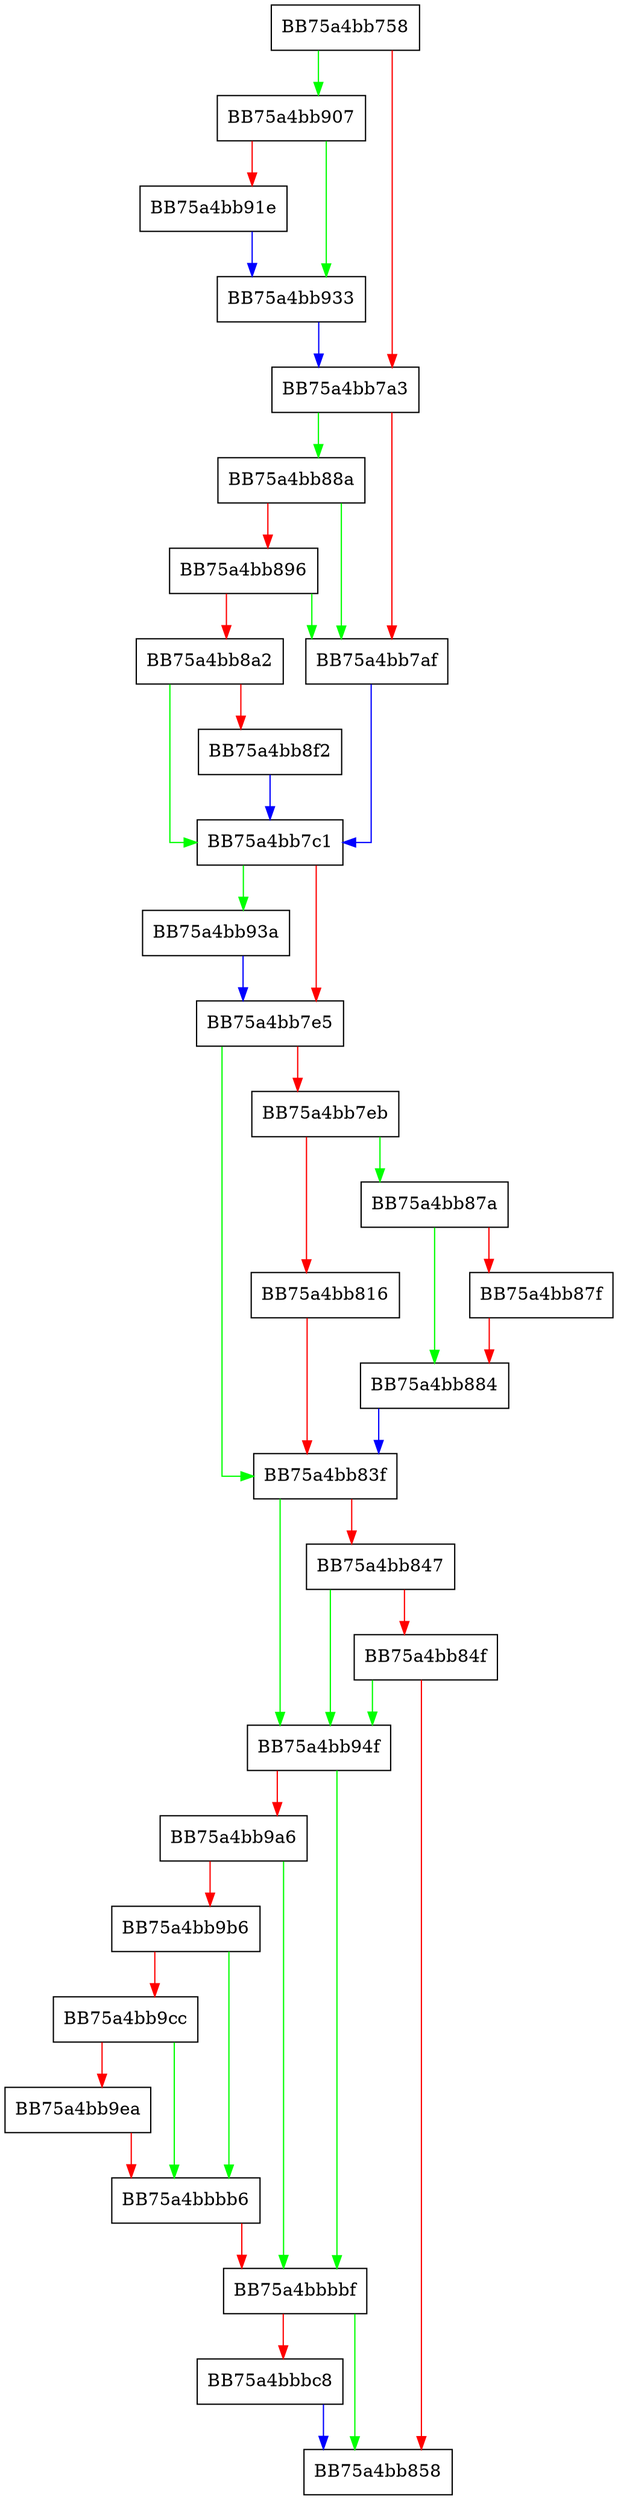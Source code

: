 digraph GetSynchronousFlags {
  node [shape="box"];
  graph [splines=ortho];
  BB75a4bb758 -> BB75a4bb907 [color="green"];
  BB75a4bb758 -> BB75a4bb7a3 [color="red"];
  BB75a4bb7a3 -> BB75a4bb88a [color="green"];
  BB75a4bb7a3 -> BB75a4bb7af [color="red"];
  BB75a4bb7af -> BB75a4bb7c1 [color="blue"];
  BB75a4bb7c1 -> BB75a4bb93a [color="green"];
  BB75a4bb7c1 -> BB75a4bb7e5 [color="red"];
  BB75a4bb7e5 -> BB75a4bb83f [color="green"];
  BB75a4bb7e5 -> BB75a4bb7eb [color="red"];
  BB75a4bb7eb -> BB75a4bb87a [color="green"];
  BB75a4bb7eb -> BB75a4bb816 [color="red"];
  BB75a4bb816 -> BB75a4bb83f [color="red"];
  BB75a4bb83f -> BB75a4bb94f [color="green"];
  BB75a4bb83f -> BB75a4bb847 [color="red"];
  BB75a4bb847 -> BB75a4bb94f [color="green"];
  BB75a4bb847 -> BB75a4bb84f [color="red"];
  BB75a4bb84f -> BB75a4bb94f [color="green"];
  BB75a4bb84f -> BB75a4bb858 [color="red"];
  BB75a4bb87a -> BB75a4bb884 [color="green"];
  BB75a4bb87a -> BB75a4bb87f [color="red"];
  BB75a4bb87f -> BB75a4bb884 [color="red"];
  BB75a4bb884 -> BB75a4bb83f [color="blue"];
  BB75a4bb88a -> BB75a4bb7af [color="green"];
  BB75a4bb88a -> BB75a4bb896 [color="red"];
  BB75a4bb896 -> BB75a4bb7af [color="green"];
  BB75a4bb896 -> BB75a4bb8a2 [color="red"];
  BB75a4bb8a2 -> BB75a4bb7c1 [color="green"];
  BB75a4bb8a2 -> BB75a4bb8f2 [color="red"];
  BB75a4bb8f2 -> BB75a4bb7c1 [color="blue"];
  BB75a4bb907 -> BB75a4bb933 [color="green"];
  BB75a4bb907 -> BB75a4bb91e [color="red"];
  BB75a4bb91e -> BB75a4bb933 [color="blue"];
  BB75a4bb933 -> BB75a4bb7a3 [color="blue"];
  BB75a4bb93a -> BB75a4bb7e5 [color="blue"];
  BB75a4bb94f -> BB75a4bbbbf [color="green"];
  BB75a4bb94f -> BB75a4bb9a6 [color="red"];
  BB75a4bb9a6 -> BB75a4bbbbf [color="green"];
  BB75a4bb9a6 -> BB75a4bb9b6 [color="red"];
  BB75a4bb9b6 -> BB75a4bbbb6 [color="green"];
  BB75a4bb9b6 -> BB75a4bb9cc [color="red"];
  BB75a4bb9cc -> BB75a4bbbb6 [color="green"];
  BB75a4bb9cc -> BB75a4bb9ea [color="red"];
  BB75a4bb9ea -> BB75a4bbbb6 [color="red"];
  BB75a4bbbb6 -> BB75a4bbbbf [color="red"];
  BB75a4bbbbf -> BB75a4bb858 [color="green"];
  BB75a4bbbbf -> BB75a4bbbc8 [color="red"];
  BB75a4bbbc8 -> BB75a4bb858 [color="blue"];
}